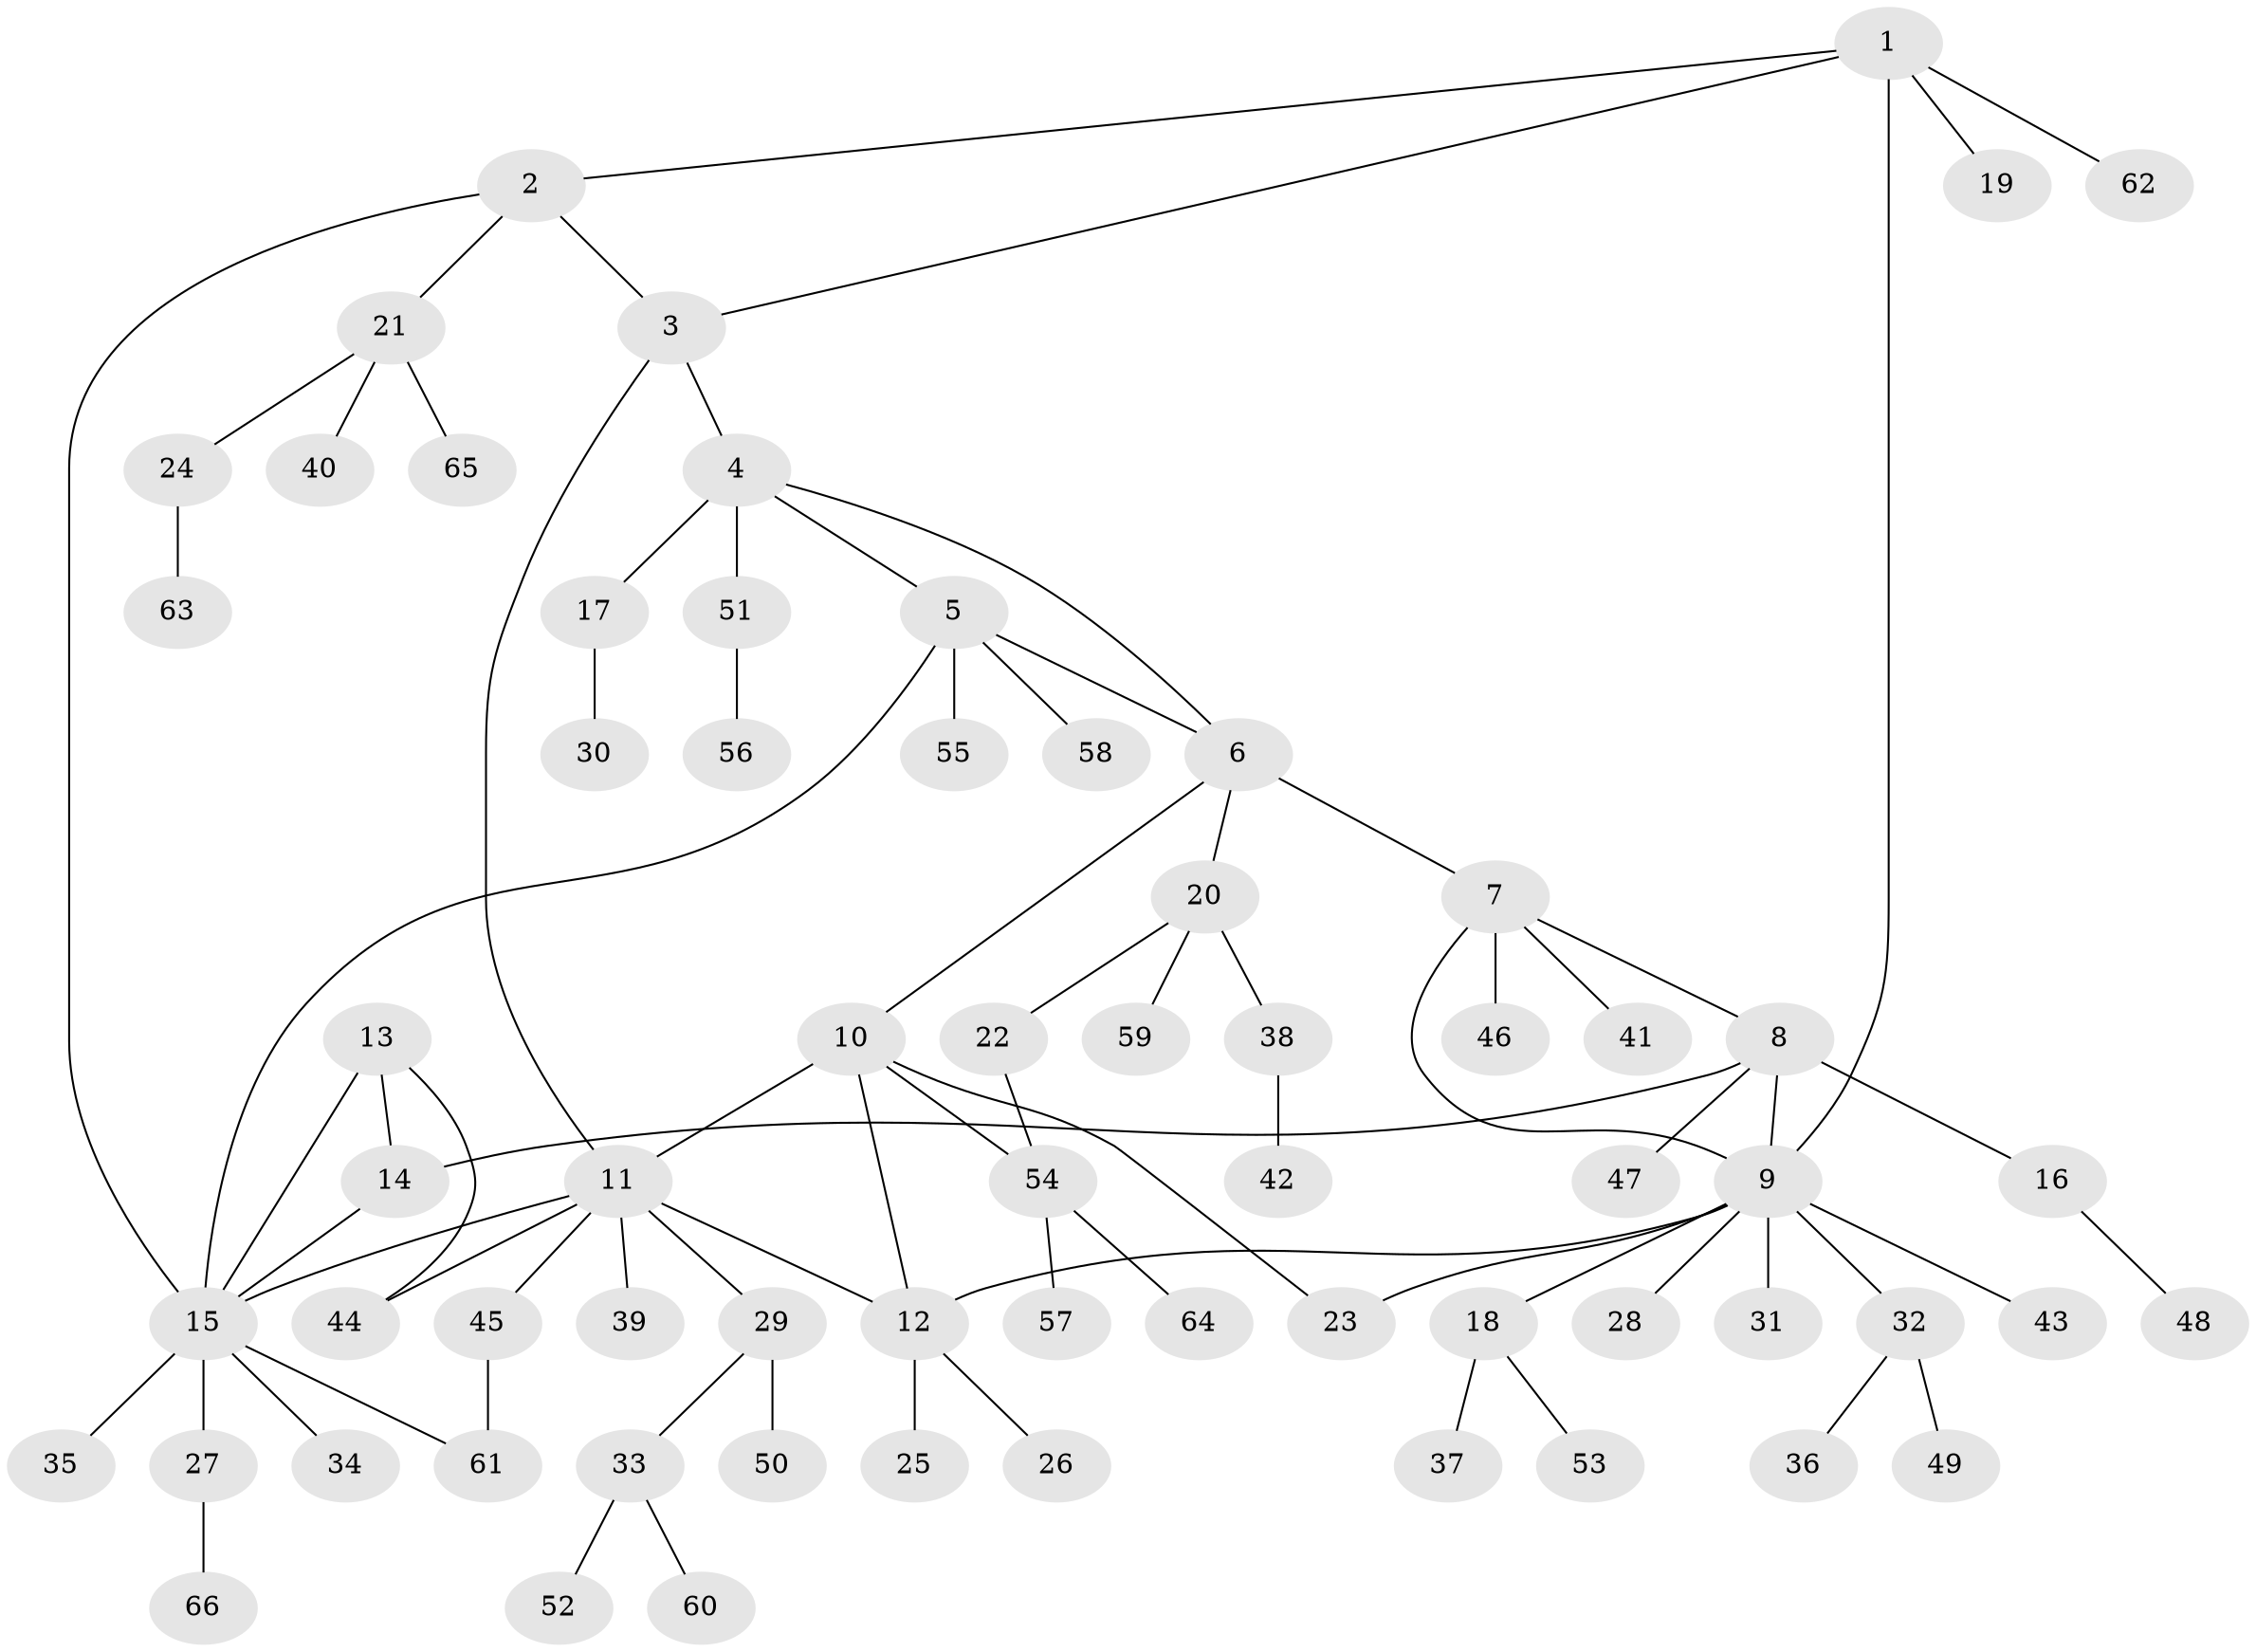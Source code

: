 // coarse degree distribution, {3: 0.09090909090909091, 5: 0.06818181818181818, 4: 0.09090909090909091, 8: 0.022727272727272728, 11: 0.022727272727272728, 9: 0.022727272727272728, 7: 0.022727272727272728, 1: 0.5454545454545454, 2: 0.11363636363636363}
// Generated by graph-tools (version 1.1) at 2025/24/03/03/25 07:24:14]
// undirected, 66 vertices, 80 edges
graph export_dot {
graph [start="1"]
  node [color=gray90,style=filled];
  1;
  2;
  3;
  4;
  5;
  6;
  7;
  8;
  9;
  10;
  11;
  12;
  13;
  14;
  15;
  16;
  17;
  18;
  19;
  20;
  21;
  22;
  23;
  24;
  25;
  26;
  27;
  28;
  29;
  30;
  31;
  32;
  33;
  34;
  35;
  36;
  37;
  38;
  39;
  40;
  41;
  42;
  43;
  44;
  45;
  46;
  47;
  48;
  49;
  50;
  51;
  52;
  53;
  54;
  55;
  56;
  57;
  58;
  59;
  60;
  61;
  62;
  63;
  64;
  65;
  66;
  1 -- 2;
  1 -- 3;
  1 -- 9;
  1 -- 19;
  1 -- 62;
  2 -- 3;
  2 -- 15;
  2 -- 21;
  3 -- 4;
  3 -- 11;
  4 -- 5;
  4 -- 6;
  4 -- 17;
  4 -- 51;
  5 -- 6;
  5 -- 15;
  5 -- 55;
  5 -- 58;
  6 -- 7;
  6 -- 10;
  6 -- 20;
  7 -- 8;
  7 -- 9;
  7 -- 41;
  7 -- 46;
  8 -- 9;
  8 -- 14;
  8 -- 16;
  8 -- 47;
  9 -- 12;
  9 -- 18;
  9 -- 23;
  9 -- 28;
  9 -- 31;
  9 -- 32;
  9 -- 43;
  10 -- 11;
  10 -- 12;
  10 -- 23;
  10 -- 54;
  11 -- 12;
  11 -- 15;
  11 -- 29;
  11 -- 39;
  11 -- 44;
  11 -- 45;
  12 -- 25;
  12 -- 26;
  13 -- 14;
  13 -- 15;
  13 -- 44;
  14 -- 15;
  15 -- 27;
  15 -- 34;
  15 -- 35;
  15 -- 61;
  16 -- 48;
  17 -- 30;
  18 -- 37;
  18 -- 53;
  20 -- 22;
  20 -- 38;
  20 -- 59;
  21 -- 24;
  21 -- 40;
  21 -- 65;
  22 -- 54;
  24 -- 63;
  27 -- 66;
  29 -- 33;
  29 -- 50;
  32 -- 36;
  32 -- 49;
  33 -- 52;
  33 -- 60;
  38 -- 42;
  45 -- 61;
  51 -- 56;
  54 -- 57;
  54 -- 64;
}
